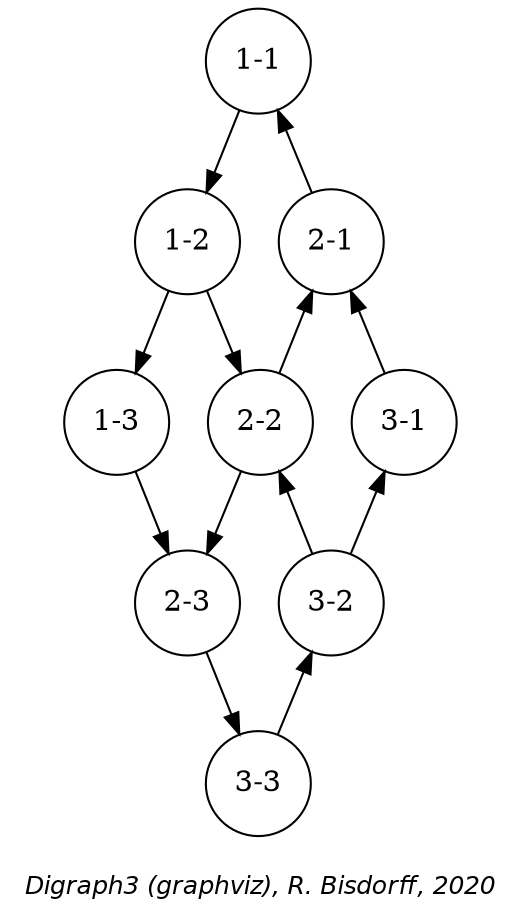 digraph G {
graph [ fontname = "Helvetica-Oblique",
 fontsize = 12,
 label = "\nDigraph3 (graphviz), R. Bisdorff, 2020", size="7,7"];
n1 [shape = "circle", label = "1-1"];
n2 [shape = "circle", label = "1-2"];
n3 [shape = "circle", label = "1-3"];
n4 [shape = "circle", label = "2-1"];
n5 [shape = "circle", label = "2-2"];
n6 [shape = "circle", label = "2-3"];
n7 [shape = "circle", label = "3-1"];
n8 [shape = "circle", label = "3-2"];
n9 [shape = "circle", label = "3-3"];
n1-> n2 [dir=forward, color=black] ;
n1-> n4 [dir=back, color=black] ;
n2-> n3 [dir=forward, color=black] ;
n2-> n5 [dir=forward, color=black] ;
n3-> n6 [dir=forward, color=black] ;
n4-> n5 [dir=back, color=black] ;
n4-> n7 [dir=back, color=black] ;
n5-> n6 [dir=forward, color=black] ;
n5-> n8 [dir=back, color=black] ;
n6-> n9 [dir=forward, color=black] ;
n7-> n8 [dir=back, color=black] ;
n8-> n9 [dir=back, color=black] ;
}
